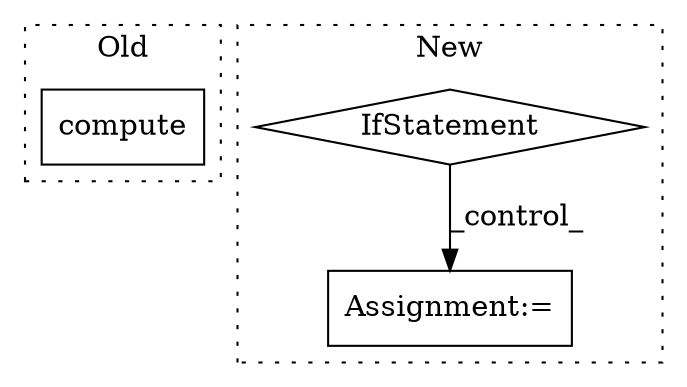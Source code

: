 digraph G {
subgraph cluster0 {
1 [label="compute" a="32" s="1805,1830" l="8,1" shape="box"];
label = "Old";
style="dotted";
}
subgraph cluster1 {
2 [label="IfStatement" a="25" s="2063,2072" l="4,2" shape="diamond"];
3 [label="Assignment:=" a="7" s="2165" l="1" shape="box"];
label = "New";
style="dotted";
}
2 -> 3 [label="_control_"];
}